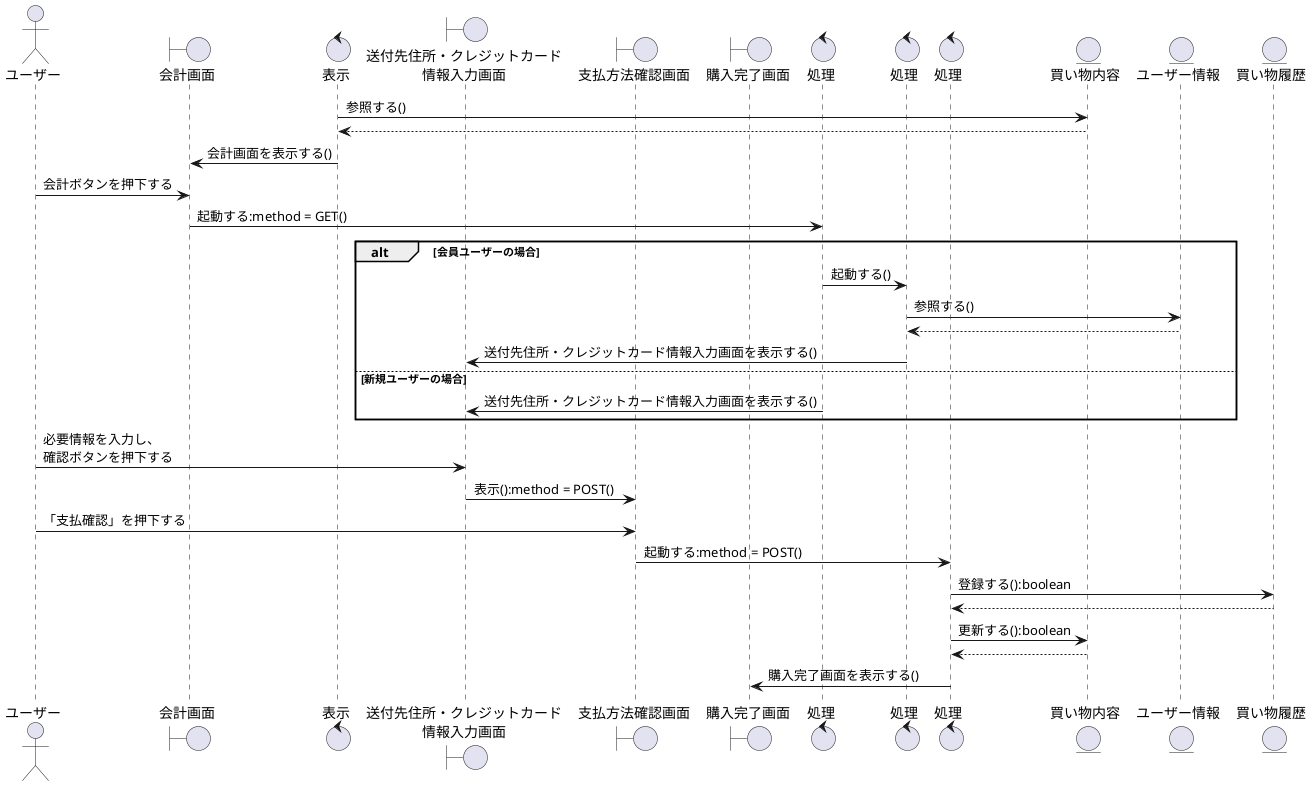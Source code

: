 @startuml 買い物内容を清算する

' 登場モノの定義
actor    "ユーザー"         as User
boundary "会計画面"         as b1
control  "表示"             as c1
boundary "送付先住所・クレジットカード\n情報入力画面" as b2
boundary "支払方法確認画面"  as b3
boundary "購入完了画面"      as b4
control  "処理"             as c2
control  "処理"             as c3
control  "処理"             as c4
entity   "買い物内容"        as e1
entity   "ユーザー情報"      as e2
entity   "買い物履歴"        as e3


' シーケンスの流れ
c1   -> e1 : 参照する()
c1  <-- e1
c1   -> b1: 会計画面を表示する()
User -> b1: 会計ボタンを押下する
b1   -> c2: 起動する:method = GET()

alt 会員ユーザーの場合
    c2   -> c3 : 起動する()
    c3   -> e2 : 参照する()
    c3  <-- e2
    c3   -> b2 : 送付先住所・クレジットカード情報入力画面を表示する()

else 新規ユーザーの場合
    c2   -> b2 : 送付先住所・クレジットカード情報入力画面を表示する()
end

User  -> b2 : 必要情報を入力し、\n確認ボタンを押下する
b2    -> b3 : 表示():method = POST()
User  -> b3 : 「支払確認」を押下する
b3    -> c4 : 起動する:method = POST()
c4    -> e3 : 登録する():boolean
c4   <-- e3
c4    -> e1 : 更新する():boolean
c4   <-- e1
c4    -> b4 : 購入完了画面を表示する()




@enduml